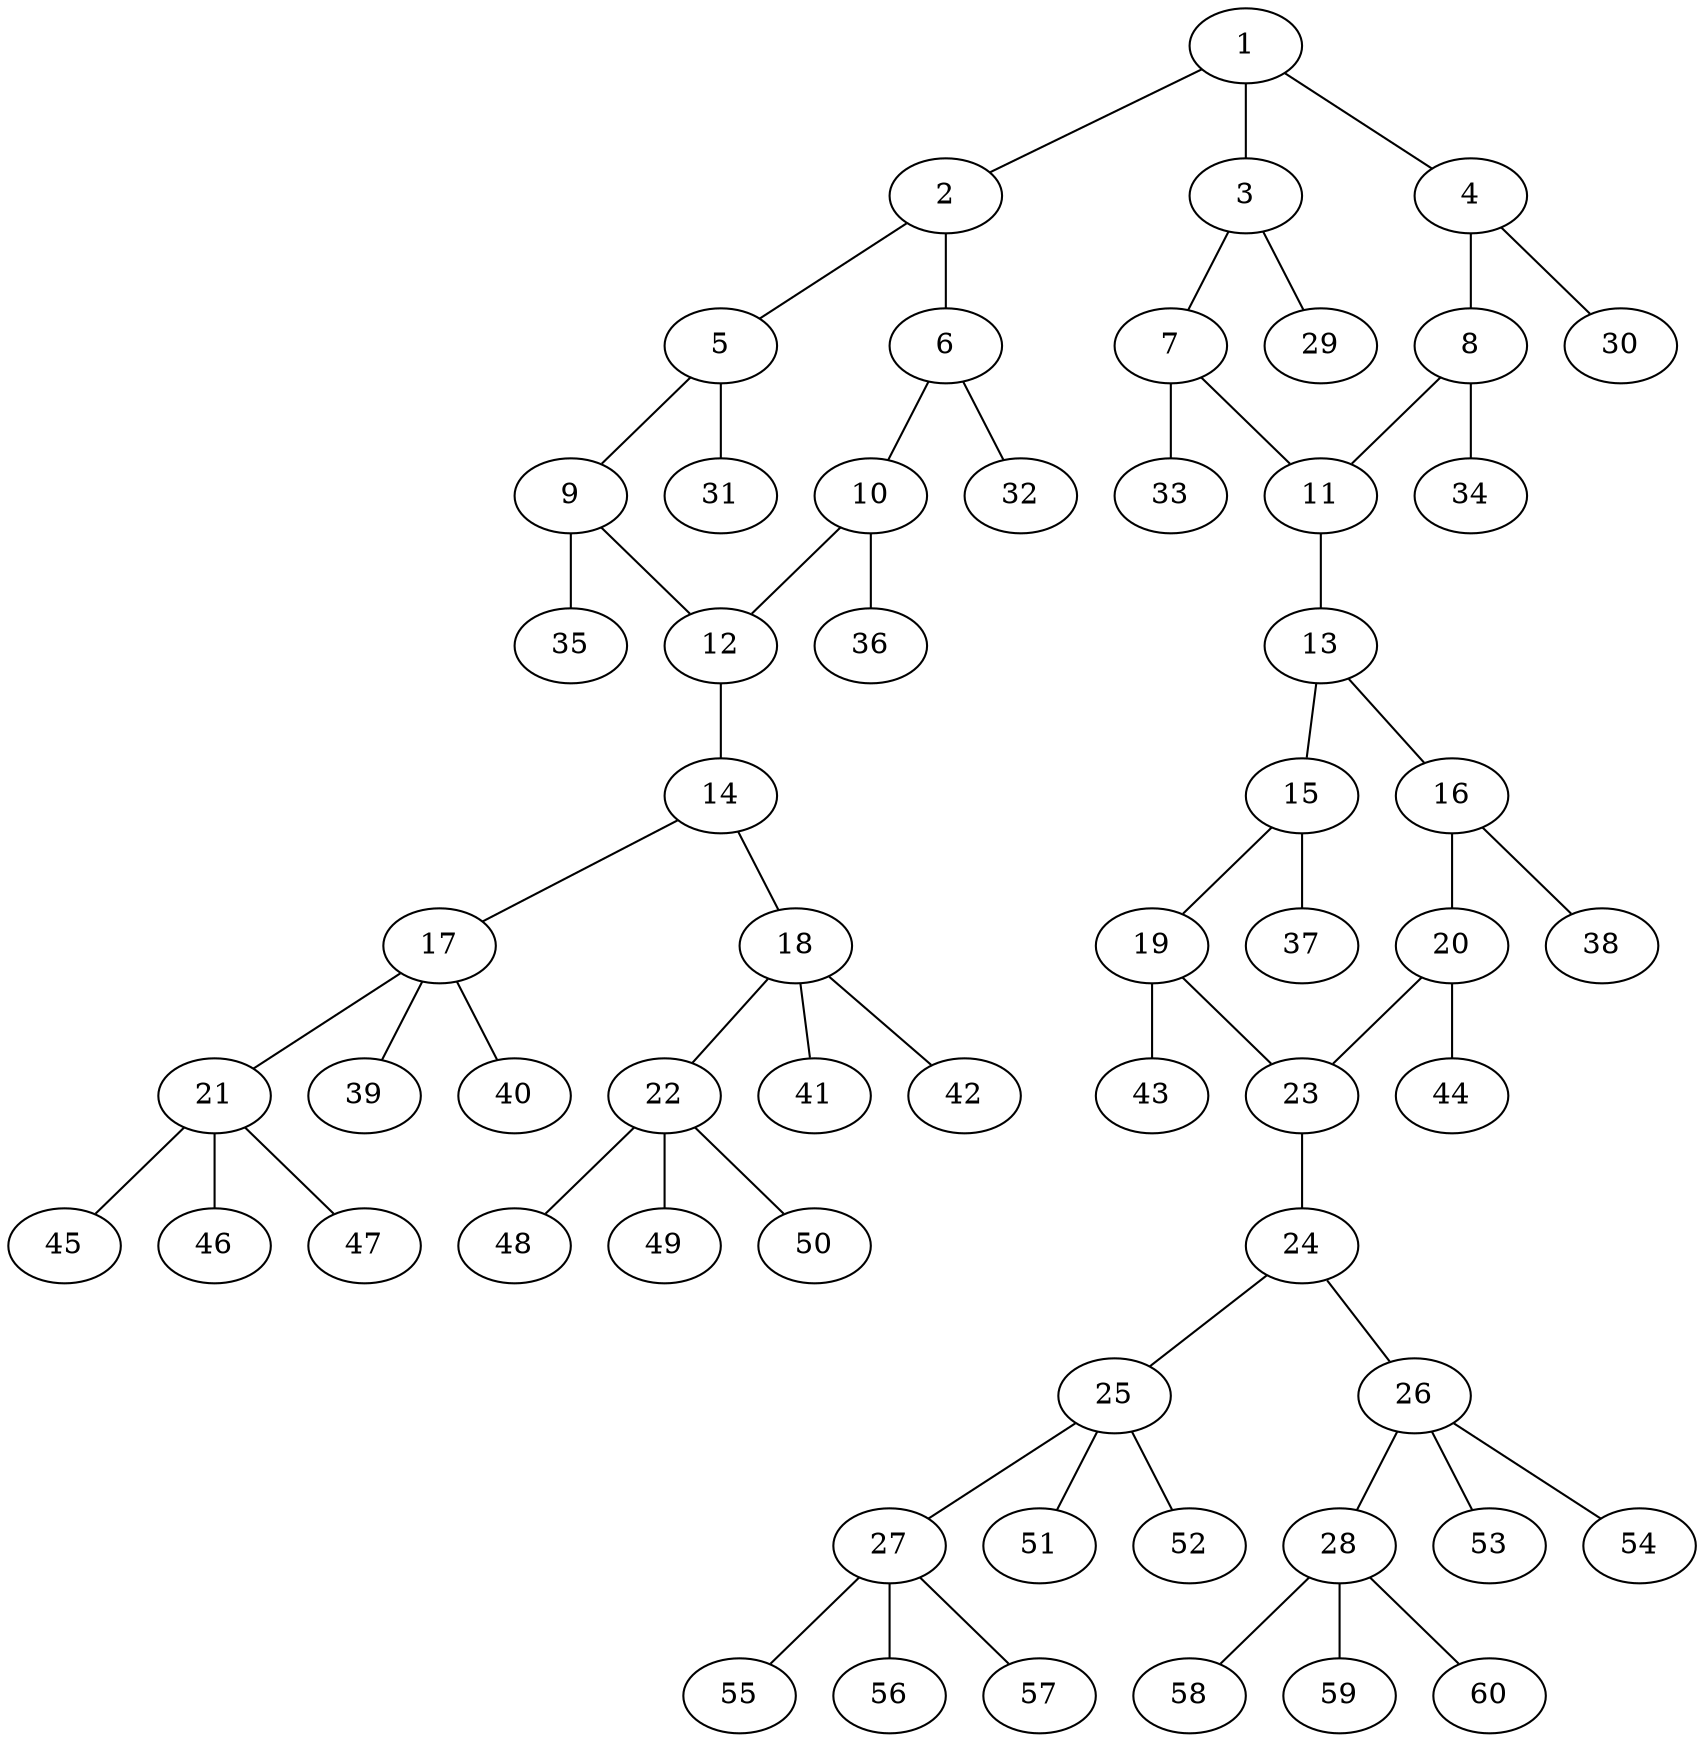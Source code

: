 graph molecule_1975 {
	1	 [chem=C];
	2	 [chem=C];
	1 -- 2	 [valence=1];
	3	 [chem=C];
	1 -- 3	 [valence=2];
	4	 [chem=C];
	1 -- 4	 [valence=1];
	5	 [chem=C];
	2 -- 5	 [valence=2];
	6	 [chem=C];
	2 -- 6	 [valence=1];
	7	 [chem=C];
	3 -- 7	 [valence=1];
	29	 [chem=H];
	3 -- 29	 [valence=1];
	8	 [chem=C];
	4 -- 8	 [valence=2];
	30	 [chem=H];
	4 -- 30	 [valence=1];
	9	 [chem=C];
	5 -- 9	 [valence=1];
	31	 [chem=H];
	5 -- 31	 [valence=1];
	10	 [chem=C];
	6 -- 10	 [valence=2];
	32	 [chem=H];
	6 -- 32	 [valence=1];
	11	 [chem=C];
	7 -- 11	 [valence=2];
	33	 [chem=H];
	7 -- 33	 [valence=1];
	8 -- 11	 [valence=1];
	34	 [chem=H];
	8 -- 34	 [valence=1];
	12	 [chem=C];
	9 -- 12	 [valence=2];
	35	 [chem=H];
	9 -- 35	 [valence=1];
	10 -- 12	 [valence=1];
	36	 [chem=H];
	10 -- 36	 [valence=1];
	13	 [chem=C];
	11 -- 13	 [valence=1];
	14	 [chem=N];
	12 -- 14	 [valence=1];
	15	 [chem=C];
	13 -- 15	 [valence=1];
	16	 [chem=C];
	13 -- 16	 [valence=2];
	17	 [chem=C];
	14 -- 17	 [valence=1];
	18	 [chem=C];
	14 -- 18	 [valence=1];
	19	 [chem=C];
	15 -- 19	 [valence=2];
	37	 [chem=H];
	15 -- 37	 [valence=1];
	20	 [chem=C];
	16 -- 20	 [valence=1];
	38	 [chem=H];
	16 -- 38	 [valence=1];
	21	 [chem=C];
	17 -- 21	 [valence=1];
	39	 [chem=H];
	17 -- 39	 [valence=1];
	40	 [chem=H];
	17 -- 40	 [valence=1];
	22	 [chem=C];
	18 -- 22	 [valence=1];
	41	 [chem=H];
	18 -- 41	 [valence=1];
	42	 [chem=H];
	18 -- 42	 [valence=1];
	23	 [chem=C];
	19 -- 23	 [valence=1];
	43	 [chem=H];
	19 -- 43	 [valence=1];
	20 -- 23	 [valence=2];
	44	 [chem=H];
	20 -- 44	 [valence=1];
	45	 [chem=H];
	21 -- 45	 [valence=1];
	46	 [chem=H];
	21 -- 46	 [valence=1];
	47	 [chem=H];
	21 -- 47	 [valence=1];
	48	 [chem=H];
	22 -- 48	 [valence=1];
	49	 [chem=H];
	22 -- 49	 [valence=1];
	50	 [chem=H];
	22 -- 50	 [valence=1];
	24	 [chem=N];
	23 -- 24	 [valence=1];
	25	 [chem=C];
	24 -- 25	 [valence=1];
	26	 [chem=C];
	24 -- 26	 [valence=1];
	27	 [chem=C];
	25 -- 27	 [valence=1];
	51	 [chem=H];
	25 -- 51	 [valence=1];
	52	 [chem=H];
	25 -- 52	 [valence=1];
	28	 [chem=C];
	26 -- 28	 [valence=1];
	53	 [chem=H];
	26 -- 53	 [valence=1];
	54	 [chem=H];
	26 -- 54	 [valence=1];
	55	 [chem=H];
	27 -- 55	 [valence=1];
	56	 [chem=H];
	27 -- 56	 [valence=1];
	57	 [chem=H];
	27 -- 57	 [valence=1];
	58	 [chem=H];
	28 -- 58	 [valence=1];
	59	 [chem=H];
	28 -- 59	 [valence=1];
	60	 [chem=H];
	28 -- 60	 [valence=1];
}
